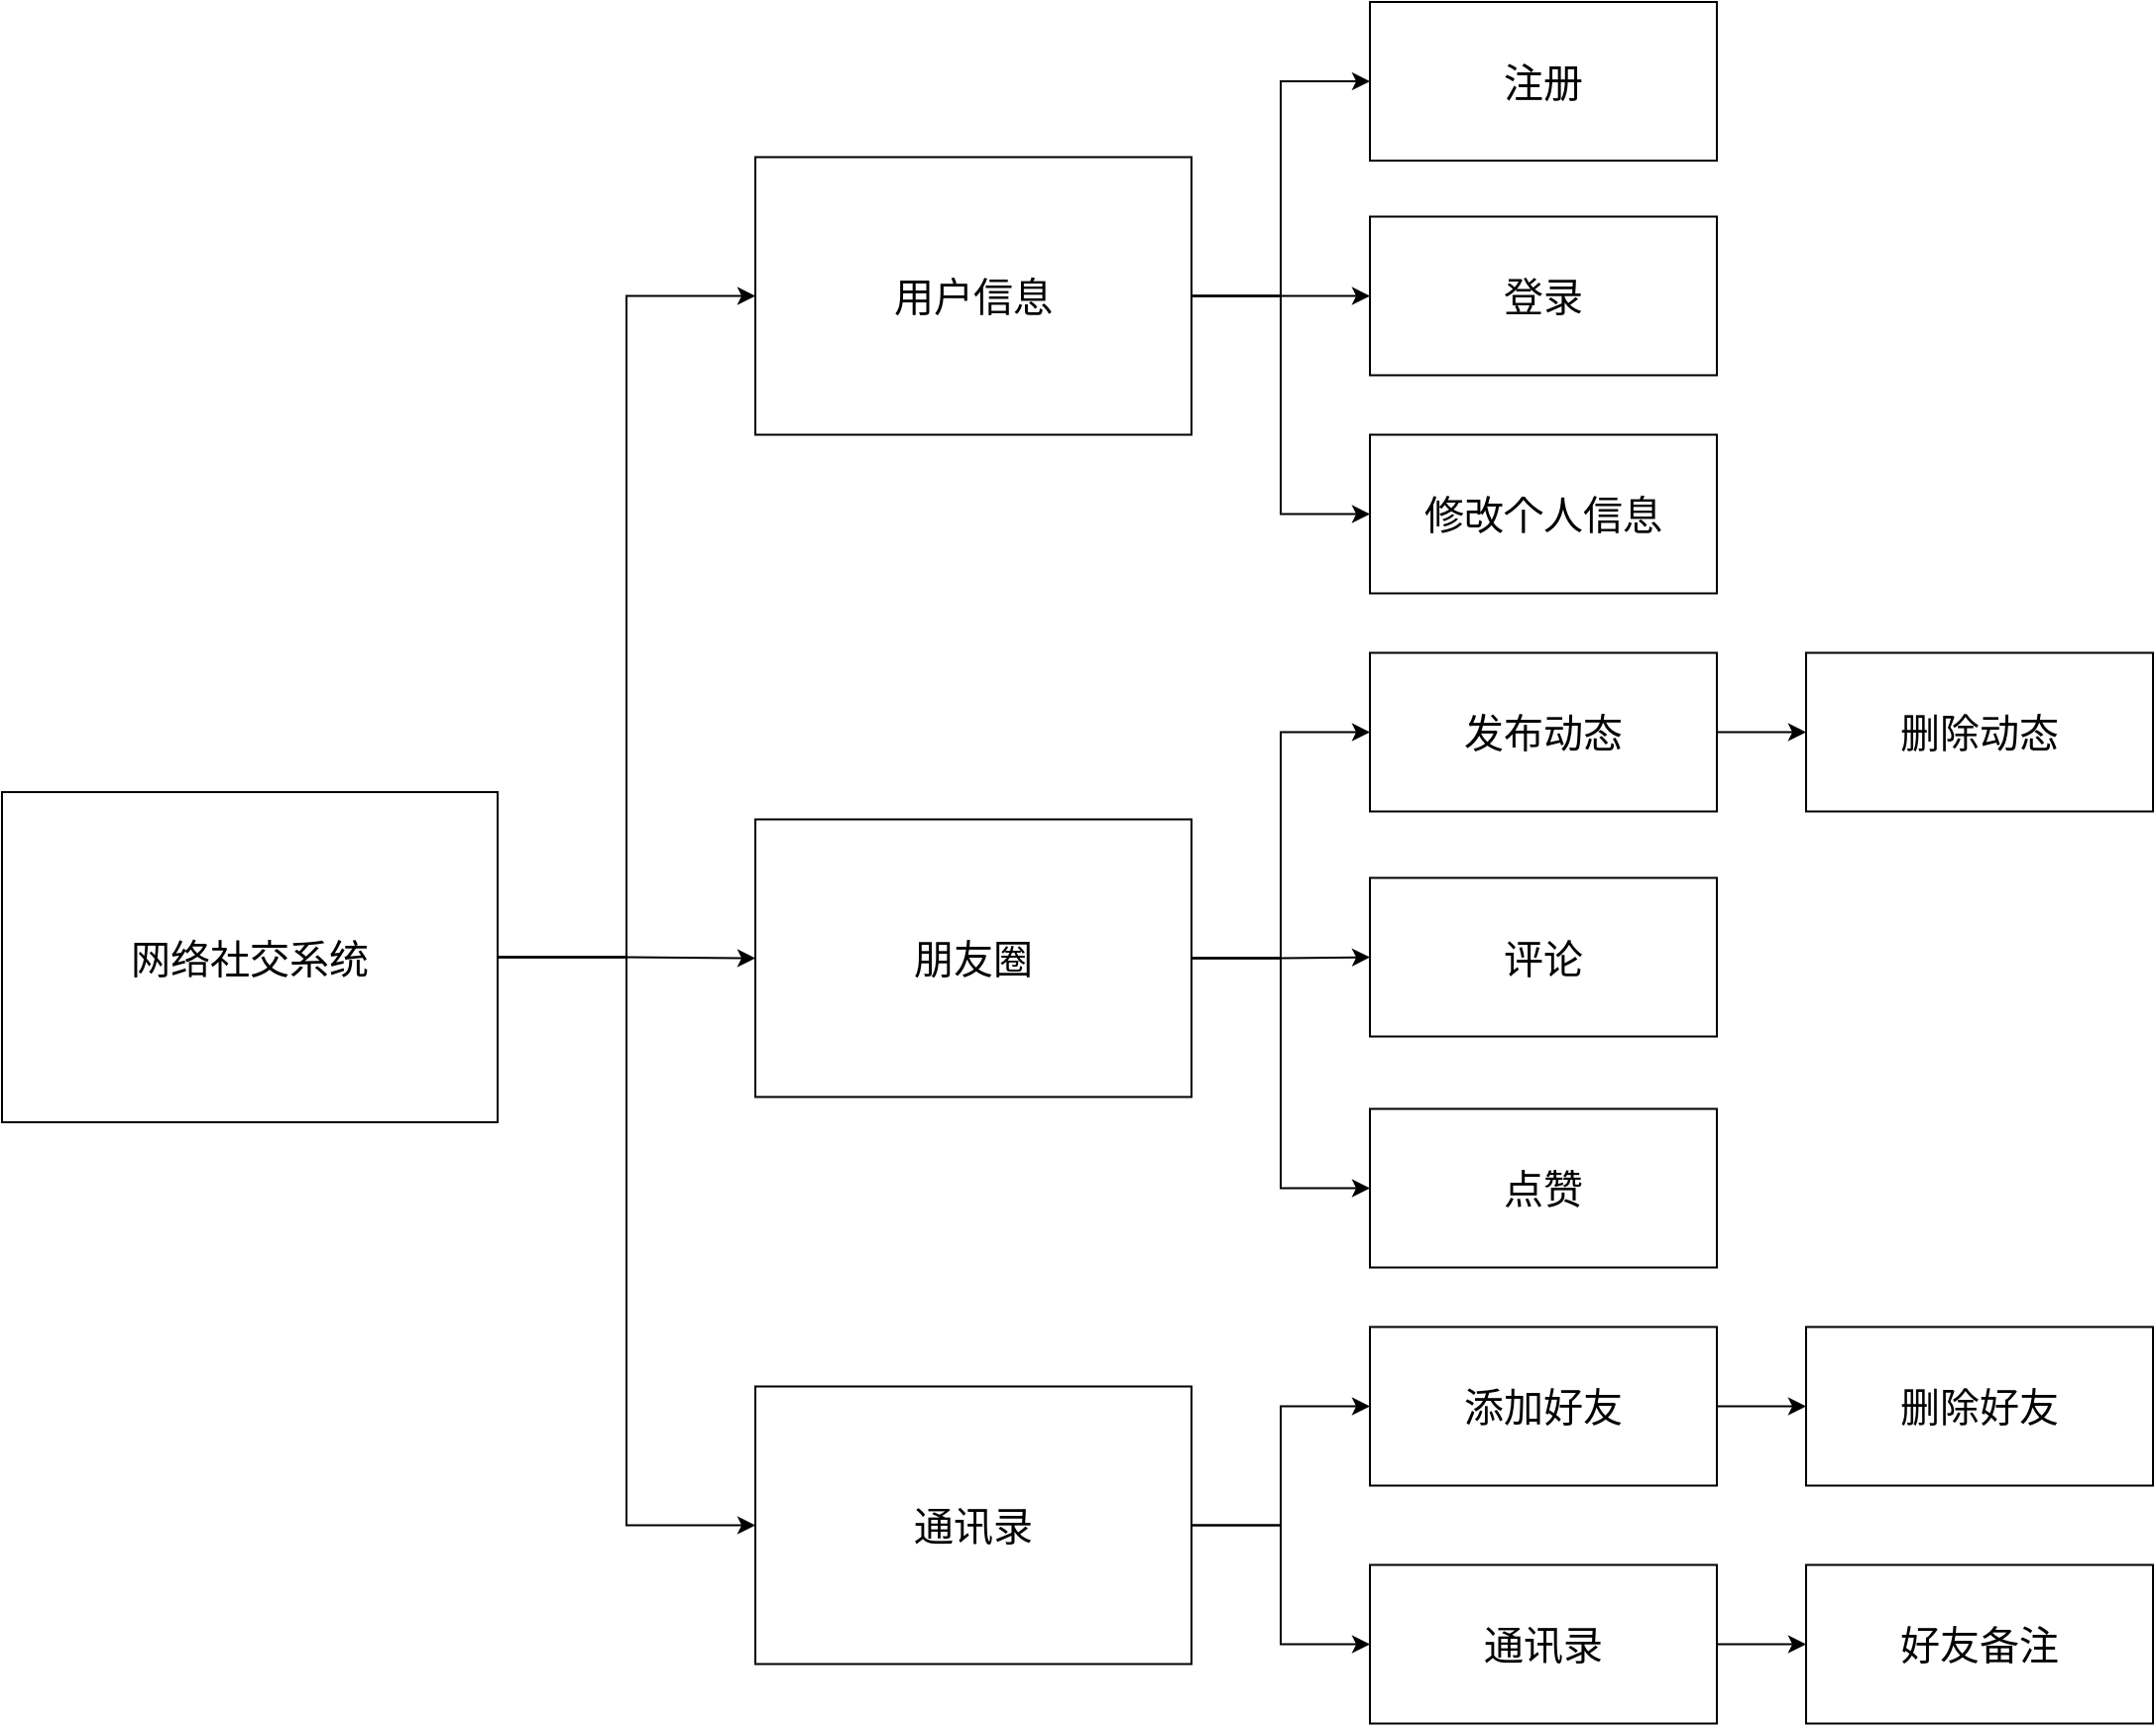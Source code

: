 <mxfile version="16.0.2" type="device"><diagram id="kWWICXiZnIvv65QexJo9" name="第 1 页"><mxGraphModel dx="1678" dy="1065" grid="1" gridSize="10" guides="1" tooltips="1" connect="1" arrows="1" fold="1" page="1" pageScale="1" pageWidth="1169" pageHeight="827" math="0" shadow="0"><root><mxCell id="0"/><mxCell id="1" parent="0"/><mxCell id="OVxM7KMxyo7CeEgg3Hi2-29" style="edgeStyle=orthogonalEdgeStyle;rounded=0;orthogonalLoop=1;jettySize=auto;html=1;entryX=0;entryY=0.5;entryDx=0;entryDy=0;fontSize=20;" edge="1" parent="1" source="OVxM7KMxyo7CeEgg3Hi2-1" target="OVxM7KMxyo7CeEgg3Hi2-15"><mxGeometry relative="1" as="geometry"/></mxCell><mxCell id="OVxM7KMxyo7CeEgg3Hi2-30" style="edgeStyle=orthogonalEdgeStyle;rounded=0;orthogonalLoop=1;jettySize=auto;html=1;fontSize=20;" edge="1" parent="1" source="OVxM7KMxyo7CeEgg3Hi2-1" target="OVxM7KMxyo7CeEgg3Hi2-17"><mxGeometry relative="1" as="geometry"/></mxCell><mxCell id="OVxM7KMxyo7CeEgg3Hi2-31" style="edgeStyle=orthogonalEdgeStyle;rounded=0;orthogonalLoop=1;jettySize=auto;html=1;entryX=0;entryY=0.5;entryDx=0;entryDy=0;fontSize=20;" edge="1" parent="1" source="OVxM7KMxyo7CeEgg3Hi2-1" target="OVxM7KMxyo7CeEgg3Hi2-16"><mxGeometry relative="1" as="geometry"/></mxCell><mxCell id="OVxM7KMxyo7CeEgg3Hi2-1" value="&lt;font style=&quot;font-size: 20px&quot;&gt;网络社交系统&lt;/font&gt;" style="rounded=0;whiteSpace=wrap;html=1;" vertex="1" parent="1"><mxGeometry x="10" y="398.5" width="250" height="166.5" as="geometry"/></mxCell><mxCell id="OVxM7KMxyo7CeEgg3Hi2-2" value="注册" style="rounded=0;whiteSpace=wrap;html=1;fontSize=20;" vertex="1" parent="1"><mxGeometry x="700" width="175" height="80" as="geometry"/></mxCell><mxCell id="OVxM7KMxyo7CeEgg3Hi2-27" style="edgeStyle=orthogonalEdgeStyle;rounded=0;orthogonalLoop=1;jettySize=auto;html=1;fontSize=20;" edge="1" parent="1" source="OVxM7KMxyo7CeEgg3Hi2-4" target="OVxM7KMxyo7CeEgg3Hi2-12"><mxGeometry relative="1" as="geometry"/></mxCell><mxCell id="OVxM7KMxyo7CeEgg3Hi2-4" value="添加好友" style="rounded=0;whiteSpace=wrap;html=1;fontSize=20;" vertex="1" parent="1"><mxGeometry x="700" y="668.25" width="175" height="80" as="geometry"/></mxCell><mxCell id="OVxM7KMxyo7CeEgg3Hi2-28" style="edgeStyle=orthogonalEdgeStyle;rounded=0;orthogonalLoop=1;jettySize=auto;html=1;entryX=0;entryY=0.5;entryDx=0;entryDy=0;fontSize=20;" edge="1" parent="1" source="OVxM7KMxyo7CeEgg3Hi2-5" target="OVxM7KMxyo7CeEgg3Hi2-13"><mxGeometry relative="1" as="geometry"/></mxCell><mxCell id="OVxM7KMxyo7CeEgg3Hi2-5" value="通讯录" style="rounded=0;whiteSpace=wrap;html=1;fontSize=20;" vertex="1" parent="1"><mxGeometry x="700" y="788.25" width="175" height="80" as="geometry"/></mxCell><mxCell id="OVxM7KMxyo7CeEgg3Hi2-6" value="点赞" style="rounded=0;whiteSpace=wrap;html=1;fontSize=20;" vertex="1" parent="1"><mxGeometry x="700" y="558.25" width="175" height="80" as="geometry"/></mxCell><mxCell id="OVxM7KMxyo7CeEgg3Hi2-8" value="评论" style="rounded=0;whiteSpace=wrap;html=1;fontSize=20;" vertex="1" parent="1"><mxGeometry x="700" y="441.75" width="175" height="80" as="geometry"/></mxCell><mxCell id="OVxM7KMxyo7CeEgg3Hi2-9" value="删除动态" style="rounded=0;whiteSpace=wrap;html=1;fontSize=20;" vertex="1" parent="1"><mxGeometry x="920" y="328.25" width="175" height="80" as="geometry"/></mxCell><mxCell id="OVxM7KMxyo7CeEgg3Hi2-26" style="edgeStyle=orthogonalEdgeStyle;rounded=0;orthogonalLoop=1;jettySize=auto;html=1;fontSize=20;" edge="1" parent="1" source="OVxM7KMxyo7CeEgg3Hi2-10" target="OVxM7KMxyo7CeEgg3Hi2-9"><mxGeometry relative="1" as="geometry"/></mxCell><mxCell id="OVxM7KMxyo7CeEgg3Hi2-10" value="发布动态" style="rounded=0;whiteSpace=wrap;html=1;fontSize=20;" vertex="1" parent="1"><mxGeometry x="700" y="328.25" width="175" height="80" as="geometry"/></mxCell><mxCell id="OVxM7KMxyo7CeEgg3Hi2-11" value="登录" style="rounded=0;whiteSpace=wrap;html=1;fontSize=20;" vertex="1" parent="1"><mxGeometry x="700" y="108.25" width="175" height="80" as="geometry"/></mxCell><mxCell id="OVxM7KMxyo7CeEgg3Hi2-12" value="删除好友" style="rounded=0;whiteSpace=wrap;html=1;fontSize=20;" vertex="1" parent="1"><mxGeometry x="920" y="668.25" width="175" height="80" as="geometry"/></mxCell><mxCell id="OVxM7KMxyo7CeEgg3Hi2-13" value="好友备注" style="rounded=0;whiteSpace=wrap;html=1;fontSize=20;" vertex="1" parent="1"><mxGeometry x="920" y="788.25" width="175" height="80" as="geometry"/></mxCell><mxCell id="OVxM7KMxyo7CeEgg3Hi2-14" value="修改个人信息" style="rounded=0;whiteSpace=wrap;html=1;fontSize=20;" vertex="1" parent="1"><mxGeometry x="700" y="218.25" width="175" height="80" as="geometry"/></mxCell><mxCell id="OVxM7KMxyo7CeEgg3Hi2-23" style="edgeStyle=orthogonalEdgeStyle;rounded=0;orthogonalLoop=1;jettySize=auto;html=1;entryX=0;entryY=0.5;entryDx=0;entryDy=0;fontSize=20;" edge="1" parent="1" source="OVxM7KMxyo7CeEgg3Hi2-15" target="OVxM7KMxyo7CeEgg3Hi2-2"><mxGeometry relative="1" as="geometry"/></mxCell><mxCell id="OVxM7KMxyo7CeEgg3Hi2-24" style="edgeStyle=orthogonalEdgeStyle;rounded=0;orthogonalLoop=1;jettySize=auto;html=1;entryX=0;entryY=0.5;entryDx=0;entryDy=0;fontSize=20;" edge="1" parent="1" source="OVxM7KMxyo7CeEgg3Hi2-15" target="OVxM7KMxyo7CeEgg3Hi2-11"><mxGeometry relative="1" as="geometry"/></mxCell><mxCell id="OVxM7KMxyo7CeEgg3Hi2-25" style="edgeStyle=orthogonalEdgeStyle;rounded=0;orthogonalLoop=1;jettySize=auto;html=1;entryX=0;entryY=0.5;entryDx=0;entryDy=0;fontSize=20;" edge="1" parent="1" source="OVxM7KMxyo7CeEgg3Hi2-15" target="OVxM7KMxyo7CeEgg3Hi2-14"><mxGeometry relative="1" as="geometry"/></mxCell><mxCell id="OVxM7KMxyo7CeEgg3Hi2-15" value="用户信息" style="rounded=0;whiteSpace=wrap;html=1;fontSize=20;" vertex="1" parent="1"><mxGeometry x="390" y="78.25" width="220" height="140" as="geometry"/></mxCell><mxCell id="OVxM7KMxyo7CeEgg3Hi2-18" style="edgeStyle=orthogonalEdgeStyle;rounded=0;orthogonalLoop=1;jettySize=auto;html=1;entryX=0;entryY=0.5;entryDx=0;entryDy=0;fontSize=20;" edge="1" parent="1" source="OVxM7KMxyo7CeEgg3Hi2-16" target="OVxM7KMxyo7CeEgg3Hi2-4"><mxGeometry relative="1" as="geometry"/></mxCell><mxCell id="OVxM7KMxyo7CeEgg3Hi2-19" style="edgeStyle=orthogonalEdgeStyle;rounded=0;orthogonalLoop=1;jettySize=auto;html=1;fontSize=20;" edge="1" parent="1" source="OVxM7KMxyo7CeEgg3Hi2-16" target="OVxM7KMxyo7CeEgg3Hi2-5"><mxGeometry relative="1" as="geometry"/></mxCell><mxCell id="OVxM7KMxyo7CeEgg3Hi2-16" value="通讯录" style="rounded=0;whiteSpace=wrap;html=1;fontSize=20;" vertex="1" parent="1"><mxGeometry x="390" y="698.25" width="220" height="140" as="geometry"/></mxCell><mxCell id="OVxM7KMxyo7CeEgg3Hi2-20" style="edgeStyle=orthogonalEdgeStyle;rounded=0;orthogonalLoop=1;jettySize=auto;html=1;entryX=0;entryY=0.5;entryDx=0;entryDy=0;fontSize=20;" edge="1" parent="1" source="OVxM7KMxyo7CeEgg3Hi2-17" target="OVxM7KMxyo7CeEgg3Hi2-10"><mxGeometry relative="1" as="geometry"/></mxCell><mxCell id="OVxM7KMxyo7CeEgg3Hi2-21" style="edgeStyle=orthogonalEdgeStyle;rounded=0;orthogonalLoop=1;jettySize=auto;html=1;entryX=0;entryY=0.5;entryDx=0;entryDy=0;fontSize=20;" edge="1" parent="1" source="OVxM7KMxyo7CeEgg3Hi2-17" target="OVxM7KMxyo7CeEgg3Hi2-8"><mxGeometry relative="1" as="geometry"/></mxCell><mxCell id="OVxM7KMxyo7CeEgg3Hi2-22" style="edgeStyle=orthogonalEdgeStyle;rounded=0;orthogonalLoop=1;jettySize=auto;html=1;entryX=0;entryY=0.5;entryDx=0;entryDy=0;fontSize=20;" edge="1" parent="1" source="OVxM7KMxyo7CeEgg3Hi2-17" target="OVxM7KMxyo7CeEgg3Hi2-6"><mxGeometry relative="1" as="geometry"/></mxCell><mxCell id="OVxM7KMxyo7CeEgg3Hi2-17" value="朋友圈" style="rounded=0;whiteSpace=wrap;html=1;fontSize=20;" vertex="1" parent="1"><mxGeometry x="390" y="412.25" width="220" height="140" as="geometry"/></mxCell></root></mxGraphModel></diagram></mxfile>